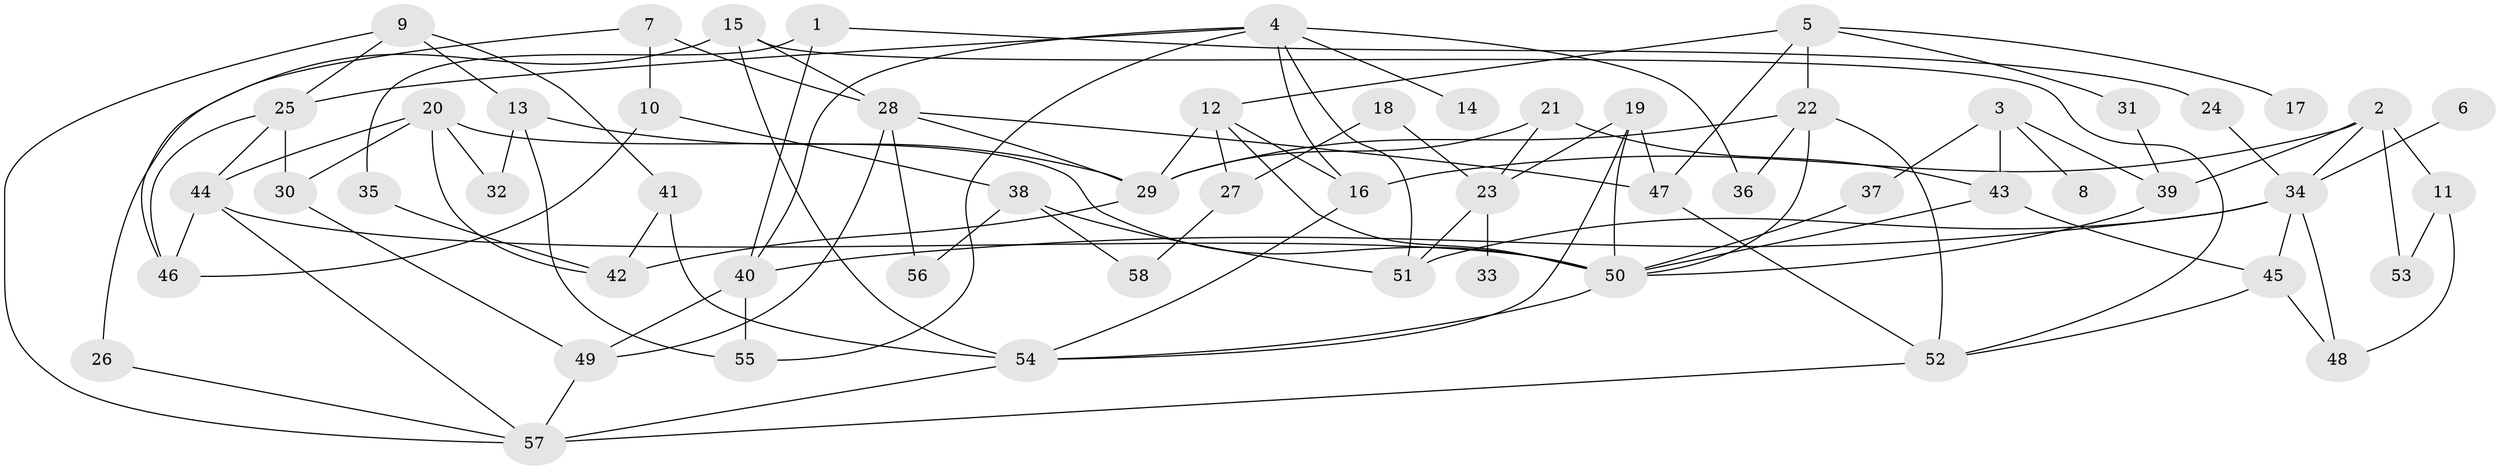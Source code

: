 // Generated by graph-tools (version 1.1) at 2025/33/03/09/25 02:33:51]
// undirected, 58 vertices, 107 edges
graph export_dot {
graph [start="1"]
  node [color=gray90,style=filled];
  1;
  2;
  3;
  4;
  5;
  6;
  7;
  8;
  9;
  10;
  11;
  12;
  13;
  14;
  15;
  16;
  17;
  18;
  19;
  20;
  21;
  22;
  23;
  24;
  25;
  26;
  27;
  28;
  29;
  30;
  31;
  32;
  33;
  34;
  35;
  36;
  37;
  38;
  39;
  40;
  41;
  42;
  43;
  44;
  45;
  46;
  47;
  48;
  49;
  50;
  51;
  52;
  53;
  54;
  55;
  56;
  57;
  58;
  1 -- 24;
  1 -- 35;
  1 -- 40;
  2 -- 11;
  2 -- 16;
  2 -- 34;
  2 -- 39;
  2 -- 53;
  3 -- 8;
  3 -- 37;
  3 -- 39;
  3 -- 43;
  4 -- 14;
  4 -- 16;
  4 -- 25;
  4 -- 36;
  4 -- 40;
  4 -- 51;
  4 -- 55;
  5 -- 12;
  5 -- 17;
  5 -- 22;
  5 -- 31;
  5 -- 47;
  6 -- 34;
  7 -- 10;
  7 -- 28;
  7 -- 46;
  9 -- 13;
  9 -- 25;
  9 -- 41;
  9 -- 57;
  10 -- 38;
  10 -- 46;
  11 -- 48;
  11 -- 53;
  12 -- 16;
  12 -- 27;
  12 -- 29;
  12 -- 50;
  13 -- 29;
  13 -- 32;
  13 -- 55;
  15 -- 26;
  15 -- 28;
  15 -- 52;
  15 -- 54;
  16 -- 54;
  18 -- 23;
  18 -- 27;
  19 -- 23;
  19 -- 47;
  19 -- 50;
  19 -- 54;
  20 -- 30;
  20 -- 32;
  20 -- 42;
  20 -- 44;
  20 -- 50;
  21 -- 23;
  21 -- 29;
  21 -- 43;
  22 -- 29;
  22 -- 36;
  22 -- 50;
  22 -- 52;
  23 -- 33;
  23 -- 51;
  24 -- 34;
  25 -- 30;
  25 -- 44;
  25 -- 46;
  26 -- 57;
  27 -- 58;
  28 -- 29;
  28 -- 47;
  28 -- 49;
  28 -- 56;
  29 -- 42;
  30 -- 49;
  31 -- 39;
  34 -- 40;
  34 -- 45;
  34 -- 48;
  34 -- 51;
  35 -- 42;
  37 -- 50;
  38 -- 51;
  38 -- 56;
  38 -- 58;
  39 -- 50;
  40 -- 49;
  40 -- 55;
  41 -- 42;
  41 -- 54;
  43 -- 45;
  43 -- 50;
  44 -- 46;
  44 -- 50;
  44 -- 57;
  45 -- 48;
  45 -- 52;
  47 -- 52;
  49 -- 57;
  50 -- 54;
  52 -- 57;
  54 -- 57;
}
